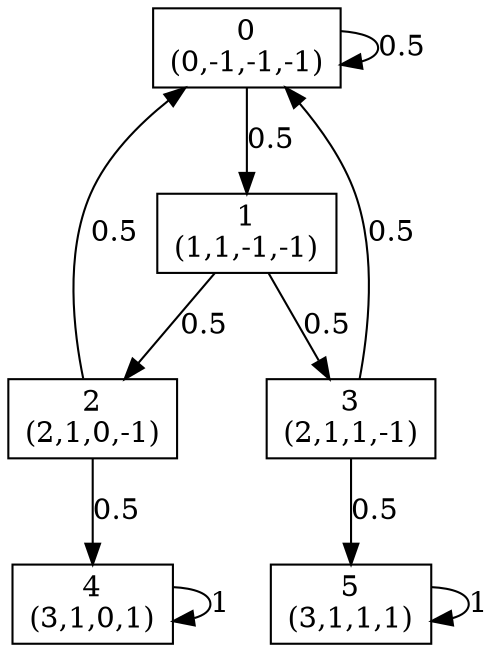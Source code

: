 digraph P {
node [shape=box];
0 -> 0 [ label="0.5" ];
0 -> 1 [ label="0.5" ];
1 -> 2 [ label="0.5" ];
1 -> 3 [ label="0.5" ];
2 -> 0 [ label="0.5" ];
2 -> 4 [ label="0.5" ];
3 -> 0 [ label="0.5" ];
3 -> 5 [ label="0.5" ];
4 -> 4 [ label="1" ];
5 -> 5 [ label="1" ];
0 [label="0\n(0,-1,-1,-1)"];
1 [label="1\n(1,1,-1,-1)"];
2 [label="2\n(2,1,0,-1)"];
3 [label="3\n(2,1,1,-1)"];
4 [label="4\n(3,1,0,1)"];
5 [label="5\n(3,1,1,1)"];
}
